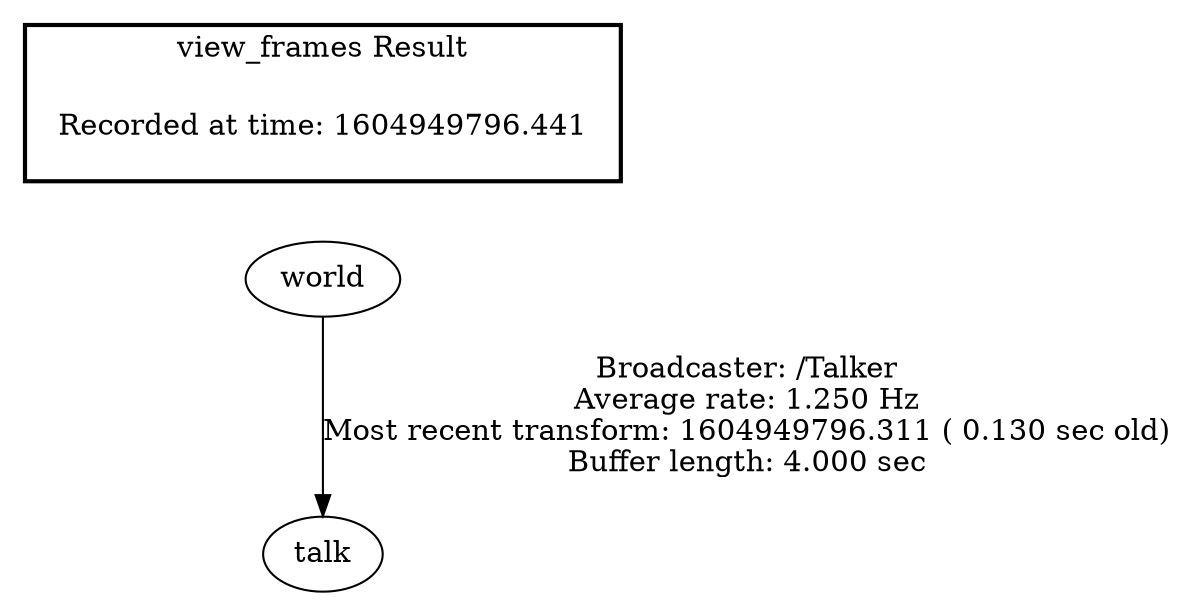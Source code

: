 digraph G {
"world" -> "talk"[label="Broadcaster: /Talker\nAverage rate: 1.250 Hz\nMost recent transform: 1604949796.311 ( 0.130 sec old)\nBuffer length: 4.000 sec\n"];
edge [style=invis];
 subgraph cluster_legend { style=bold; color=black; label ="view_frames Result";
"Recorded at time: 1604949796.441"[ shape=plaintext ] ;
 }->"world";
}